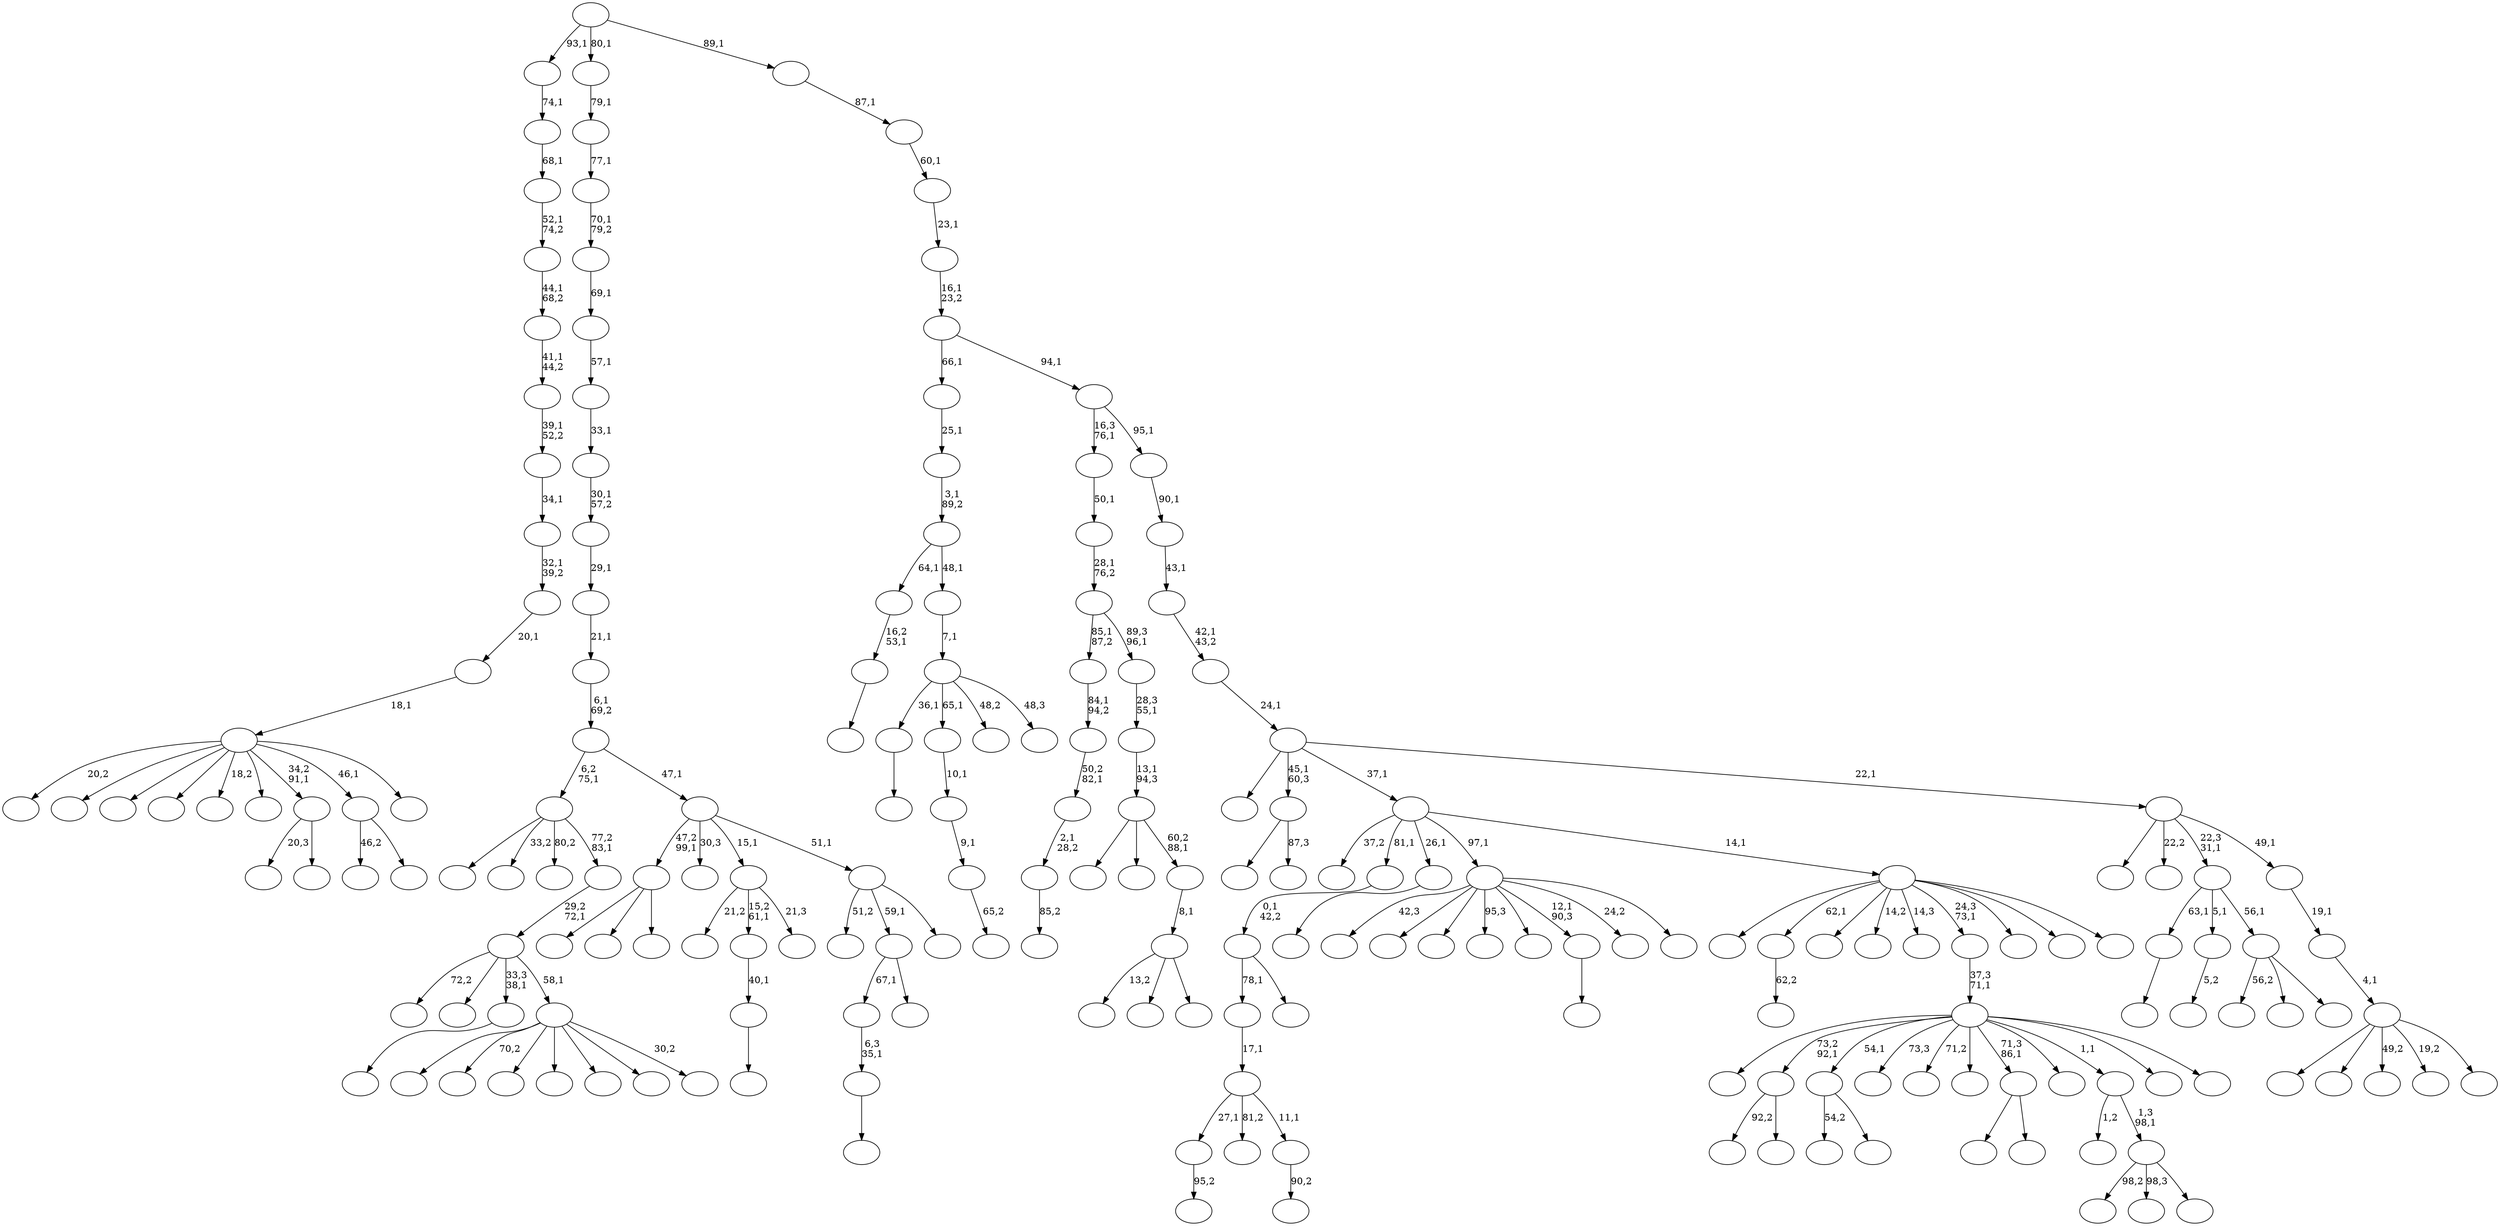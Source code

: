 digraph T {
	200 [label=""]
	199 [label=""]
	198 [label=""]
	197 [label=""]
	196 [label=""]
	195 [label=""]
	194 [label=""]
	193 [label=""]
	192 [label=""]
	191 [label=""]
	190 [label=""]
	189 [label=""]
	188 [label=""]
	187 [label=""]
	186 [label=""]
	185 [label=""]
	184 [label=""]
	183 [label=""]
	182 [label=""]
	181 [label=""]
	180 [label=""]
	179 [label=""]
	178 [label=""]
	177 [label=""]
	176 [label=""]
	175 [label=""]
	174 [label=""]
	173 [label=""]
	172 [label=""]
	171 [label=""]
	170 [label=""]
	169 [label=""]
	168 [label=""]
	167 [label=""]
	166 [label=""]
	165 [label=""]
	164 [label=""]
	163 [label=""]
	162 [label=""]
	161 [label=""]
	160 [label=""]
	159 [label=""]
	158 [label=""]
	157 [label=""]
	156 [label=""]
	155 [label=""]
	154 [label=""]
	153 [label=""]
	152 [label=""]
	151 [label=""]
	150 [label=""]
	149 [label=""]
	148 [label=""]
	147 [label=""]
	146 [label=""]
	145 [label=""]
	144 [label=""]
	143 [label=""]
	142 [label=""]
	141 [label=""]
	140 [label=""]
	139 [label=""]
	138 [label=""]
	137 [label=""]
	136 [label=""]
	135 [label=""]
	134 [label=""]
	133 [label=""]
	132 [label=""]
	131 [label=""]
	130 [label=""]
	129 [label=""]
	128 [label=""]
	127 [label=""]
	126 [label=""]
	125 [label=""]
	124 [label=""]
	123 [label=""]
	122 [label=""]
	121 [label=""]
	120 [label=""]
	119 [label=""]
	118 [label=""]
	117 [label=""]
	116 [label=""]
	115 [label=""]
	114 [label=""]
	113 [label=""]
	112 [label=""]
	111 [label=""]
	110 [label=""]
	109 [label=""]
	108 [label=""]
	107 [label=""]
	106 [label=""]
	105 [label=""]
	104 [label=""]
	103 [label=""]
	102 [label=""]
	101 [label=""]
	100 [label=""]
	99 [label=""]
	98 [label=""]
	97 [label=""]
	96 [label=""]
	95 [label=""]
	94 [label=""]
	93 [label=""]
	92 [label=""]
	91 [label=""]
	90 [label=""]
	89 [label=""]
	88 [label=""]
	87 [label=""]
	86 [label=""]
	85 [label=""]
	84 [label=""]
	83 [label=""]
	82 [label=""]
	81 [label=""]
	80 [label=""]
	79 [label=""]
	78 [label=""]
	77 [label=""]
	76 [label=""]
	75 [label=""]
	74 [label=""]
	73 [label=""]
	72 [label=""]
	71 [label=""]
	70 [label=""]
	69 [label=""]
	68 [label=""]
	67 [label=""]
	66 [label=""]
	65 [label=""]
	64 [label=""]
	63 [label=""]
	62 [label=""]
	61 [label=""]
	60 [label=""]
	59 [label=""]
	58 [label=""]
	57 [label=""]
	56 [label=""]
	55 [label=""]
	54 [label=""]
	53 [label=""]
	52 [label=""]
	51 [label=""]
	50 [label=""]
	49 [label=""]
	48 [label=""]
	47 [label=""]
	46 [label=""]
	45 [label=""]
	44 [label=""]
	43 [label=""]
	42 [label=""]
	41 [label=""]
	40 [label=""]
	39 [label=""]
	38 [label=""]
	37 [label=""]
	36 [label=""]
	35 [label=""]
	34 [label=""]
	33 [label=""]
	32 [label=""]
	31 [label=""]
	30 [label=""]
	29 [label=""]
	28 [label=""]
	27 [label=""]
	26 [label=""]
	25 [label=""]
	24 [label=""]
	23 [label=""]
	22 [label=""]
	21 [label=""]
	20 [label=""]
	19 [label=""]
	18 [label=""]
	17 [label=""]
	16 [label=""]
	15 [label=""]
	14 [label=""]
	13 [label=""]
	12 [label=""]
	11 [label=""]
	10 [label=""]
	9 [label=""]
	8 [label=""]
	7 [label=""]
	6 [label=""]
	5 [label=""]
	4 [label=""]
	3 [label=""]
	2 [label=""]
	1 [label=""]
	0 [label=""]
	195 -> 196 [label="95,2"]
	188 -> 189 [label=""]
	187 -> 188 [label="6,3\n35,1"]
	181 -> 182 [label="90,2"]
	180 -> 195 [label="27,1"]
	180 -> 184 [label="81,2"]
	180 -> 181 [label="11,1"]
	179 -> 180 [label="17,1"]
	171 -> 172 [label="85,2"]
	170 -> 171 [label="2,1\n28,2"]
	169 -> 170 [label="50,2\n82,1"]
	168 -> 169 [label="84,1\n94,2"]
	166 -> 167 [label=""]
	163 -> 164 [label="65,2"]
	162 -> 163 [label="9,1"]
	161 -> 162 [label="10,1"]
	158 -> 190 [label="92,2"]
	158 -> 159 [label=""]
	155 -> 156 [label="62,2"]
	149 -> 177 [label="54,2"]
	149 -> 150 [label=""]
	142 -> 143 [label=""]
	134 -> 135 [label="5,2"]
	131 -> 186 [label=""]
	131 -> 132 [label=""]
	129 -> 187 [label="67,1"]
	129 -> 130 [label=""]
	126 -> 127 [label=""]
	125 -> 126 [label="16,2\n53,1"]
	122 -> 123 [label=""]
	121 -> 122 [label="40,1"]
	113 -> 174 [label=""]
	113 -> 153 [label=""]
	113 -> 114 [label=""]
	110 -> 179 [label="78,1"]
	110 -> 111 [label=""]
	109 -> 110 [label="0,1\n42,2"]
	99 -> 100 [label=""]
	97 -> 166 [label="36,1"]
	97 -> 161 [label="65,1"]
	97 -> 140 [label="48,2"]
	97 -> 98 [label="48,3"]
	96 -> 97 [label="7,1"]
	95 -> 125 [label="64,1"]
	95 -> 96 [label="48,1"]
	94 -> 95 [label="3,1\n89,2"]
	93 -> 94 [label="25,1"]
	90 -> 91 [label=""]
	87 -> 147 [label="20,3"]
	87 -> 88 [label=""]
	85 -> 124 [label="21,2"]
	85 -> 121 [label="15,2\n61,1"]
	85 -> 86 [label="21,3"]
	79 -> 80 [label=""]
	77 -> 160 [label=""]
	77 -> 78 [label="87,3"]
	75 -> 154 [label=""]
	75 -> 151 [label="70,2"]
	75 -> 133 [label=""]
	75 -> 116 [label=""]
	75 -> 112 [label=""]
	75 -> 83 [label=""]
	75 -> 76 [label="30,2"]
	74 -> 176 [label="72,2"]
	74 -> 145 [label=""]
	74 -> 79 [label="33,3\n38,1"]
	74 -> 75 [label="58,1"]
	73 -> 74 [label="29,2\n72,1"]
	72 -> 193 [label=""]
	72 -> 138 [label="33,2"]
	72 -> 118 [label="80,2"]
	72 -> 73 [label="77,2\n83,1"]
	70 -> 197 [label="98,2"]
	70 -> 105 [label="98,3"]
	70 -> 71 [label=""]
	69 -> 82 [label="1,2"]
	69 -> 70 [label="1,3\n98,1"]
	66 -> 115 [label="56,2"]
	66 -> 103 [label=""]
	66 -> 67 [label=""]
	65 -> 142 [label="63,1"]
	65 -> 134 [label="5,1"]
	65 -> 66 [label="56,1"]
	63 -> 200 [label="42,3"]
	63 -> 194 [label=""]
	63 -> 185 [label=""]
	63 -> 175 [label="95,3"]
	63 -> 107 [label=""]
	63 -> 90 [label="12,1\n90,3"]
	63 -> 68 [label="24,2"]
	63 -> 64 [label=""]
	60 -> 191 [label=""]
	60 -> 158 [label="73,2\n92,1"]
	60 -> 149 [label="54,1"]
	60 -> 146 [label="73,3"]
	60 -> 141 [label="71,2"]
	60 -> 137 [label=""]
	60 -> 131 [label="71,3\n86,1"]
	60 -> 102 [label=""]
	60 -> 69 [label="1,1"]
	60 -> 62 [label=""]
	60 -> 61 [label=""]
	59 -> 60 [label="37,3\n71,1"]
	56 -> 178 [label="46,2"]
	56 -> 57 [label=""]
	53 -> 157 [label=""]
	53 -> 155 [label="62,1"]
	53 -> 139 [label=""]
	53 -> 104 [label="14,2"]
	53 -> 84 [label="14,3"]
	53 -> 59 [label="24,3\n73,1"]
	53 -> 58 [label=""]
	53 -> 55 [label=""]
	53 -> 54 [label=""]
	52 -> 128 [label="37,2"]
	52 -> 109 [label="81,1"]
	52 -> 99 [label="26,1"]
	52 -> 63 [label="97,1"]
	52 -> 53 [label="14,1"]
	50 -> 165 [label="13,2"]
	50 -> 144 [label=""]
	50 -> 51 [label=""]
	49 -> 50 [label="8,1"]
	48 -> 136 [label=""]
	48 -> 108 [label=""]
	48 -> 49 [label="60,2\n88,1"]
	47 -> 48 [label="13,1\n94,3"]
	46 -> 47 [label="28,3\n55,1"]
	45 -> 168 [label="85,1\n87,2"]
	45 -> 46 [label="89,3\n96,1"]
	44 -> 45 [label="28,1\n76,2"]
	43 -> 44 [label="50,1"]
	41 -> 198 [label="20,2"]
	41 -> 183 [label=""]
	41 -> 173 [label=""]
	41 -> 120 [label=""]
	41 -> 119 [label="18,2"]
	41 -> 117 [label=""]
	41 -> 87 [label="34,2\n91,1"]
	41 -> 56 [label="46,1"]
	41 -> 42 [label=""]
	40 -> 41 [label="18,1"]
	39 -> 40 [label="20,1"]
	38 -> 39 [label="32,1\n39,2"]
	37 -> 38 [label="34,1"]
	36 -> 37 [label="39,1\n52,2"]
	35 -> 36 [label="41,1\n44,2"]
	34 -> 35 [label="44,1\n68,2"]
	33 -> 34 [label="52,1\n74,2"]
	32 -> 33 [label="68,1"]
	31 -> 32 [label="74,1"]
	29 -> 148 [label="51,2"]
	29 -> 129 [label="59,1"]
	29 -> 30 [label=""]
	28 -> 113 [label="47,2\n99,1"]
	28 -> 101 [label="30,3"]
	28 -> 85 [label="15,1"]
	28 -> 29 [label="51,1"]
	27 -> 72 [label="6,2\n75,1"]
	27 -> 28 [label="47,1"]
	26 -> 27 [label="6,1\n69,2"]
	25 -> 26 [label="21,1"]
	24 -> 25 [label="29,1"]
	23 -> 24 [label="30,1\n57,2"]
	22 -> 23 [label="33,1"]
	21 -> 22 [label="57,1"]
	20 -> 21 [label="69,1"]
	19 -> 20 [label="70,1\n79,2"]
	18 -> 19 [label="77,1"]
	17 -> 18 [label="79,1"]
	15 -> 199 [label=""]
	15 -> 192 [label=""]
	15 -> 152 [label="49,2"]
	15 -> 106 [label="19,2"]
	15 -> 16 [label=""]
	14 -> 15 [label="4,1"]
	13 -> 14 [label="19,1"]
	12 -> 92 [label=""]
	12 -> 81 [label="22,2"]
	12 -> 65 [label="22,3\n31,1"]
	12 -> 13 [label="49,1"]
	11 -> 89 [label=""]
	11 -> 77 [label="45,1\n60,3"]
	11 -> 52 [label="37,1"]
	11 -> 12 [label="22,1"]
	10 -> 11 [label="24,1"]
	9 -> 10 [label="42,1\n43,2"]
	8 -> 9 [label="43,1"]
	7 -> 8 [label="90,1"]
	6 -> 43 [label="16,3\n76,1"]
	6 -> 7 [label="95,1"]
	5 -> 93 [label="66,1"]
	5 -> 6 [label="94,1"]
	4 -> 5 [label="16,1\n23,2"]
	3 -> 4 [label="23,1"]
	2 -> 3 [label="60,1"]
	1 -> 2 [label="87,1"]
	0 -> 31 [label="93,1"]
	0 -> 17 [label="80,1"]
	0 -> 1 [label="89,1"]
}
